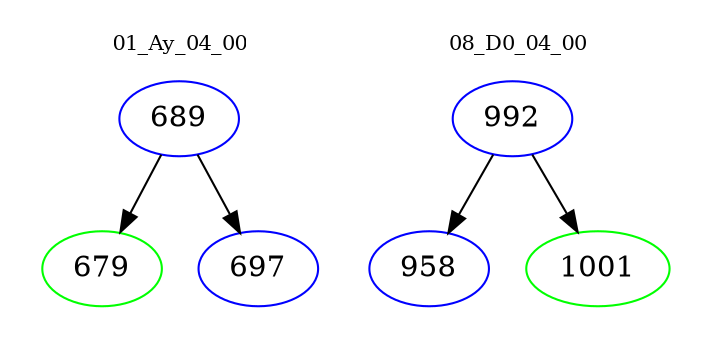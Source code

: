 digraph{
subgraph cluster_0 {
color = white
label = "01_Ay_04_00";
fontsize=10;
T0_689 [label="689", color="blue"]
T0_689 -> T0_679 [color="black"]
T0_679 [label="679", color="green"]
T0_689 -> T0_697 [color="black"]
T0_697 [label="697", color="blue"]
}
subgraph cluster_1 {
color = white
label = "08_D0_04_00";
fontsize=10;
T1_992 [label="992", color="blue"]
T1_992 -> T1_958 [color="black"]
T1_958 [label="958", color="blue"]
T1_992 -> T1_1001 [color="black"]
T1_1001 [label="1001", color="green"]
}
}
